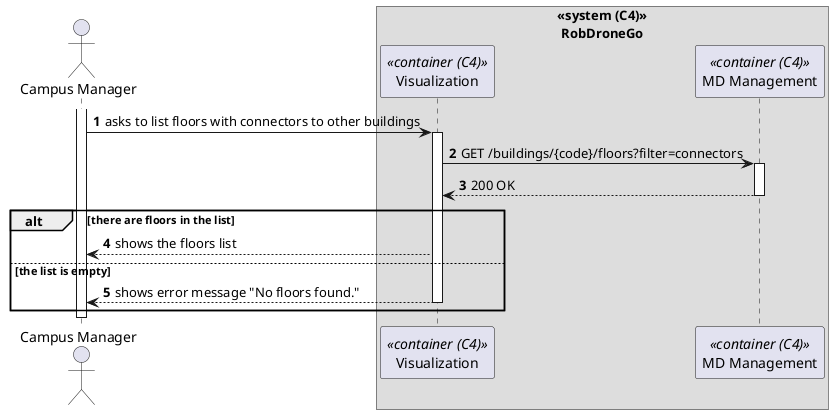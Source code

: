 @startuml process-view
autonumber
skinparam DefaultTextAlignment<<center>> center

actor CM as "Campus Manager"

box "«system (C4)»\nRobDroneGo" <<center>>
  participant UI as "Visualization" <<container (C4)>>
  participant MD as "MD Management" <<container (C4)>>
end box

activate CM

CM -> UI : asks to list floors with connectors to other buildings
activate UI

UI -> MD : GET /buildings/{code}/floors?filter=connectors
activate MD

  MD --> UI : 200 OK
  deactivate MD

alt there are floors in the list
  CM <-- UI : shows the floors list
  ' deactivate UI

else the list is empty

  ' activate MD
  ' MD --> UI : 200 OK
  ' deactivate MD
  ' activate UI

  CM <-- UI : shows error message "No floors found."
  deactivate UI
end

deactivate CM

@enduml

